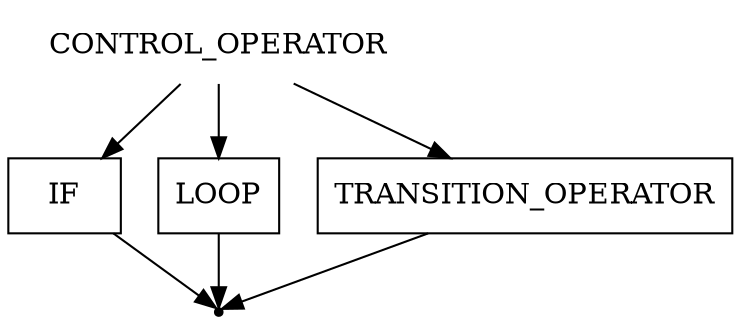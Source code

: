 digraph CONTROL_OPERATOR {
    start [label=CONTROL_OPERATOR shape=plaintext]
    if [label=IF shape=box]
    loop [label=LOOP shape=box]
    transition_operator [label=TRANSITION_OPERATOR shape=box]
    end [label="" shape=point]
    start -> loop
    start -> if
    start -> transition_operator
    loop -> end
    if -> end
    transition_operator -> end
}